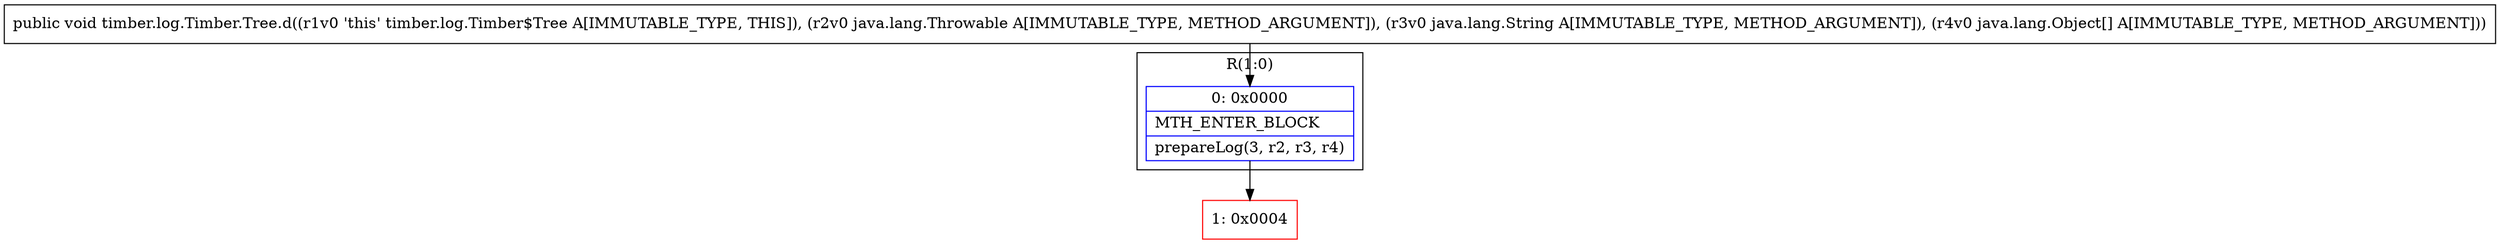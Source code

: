 digraph "CFG fortimber.log.Timber.Tree.d(Ljava\/lang\/Throwable;Ljava\/lang\/String;[Ljava\/lang\/Object;)V" {
subgraph cluster_Region_1076655268 {
label = "R(1:0)";
node [shape=record,color=blue];
Node_0 [shape=record,label="{0\:\ 0x0000|MTH_ENTER_BLOCK\l|prepareLog(3, r2, r3, r4)\l}"];
}
Node_1 [shape=record,color=red,label="{1\:\ 0x0004}"];
MethodNode[shape=record,label="{public void timber.log.Timber.Tree.d((r1v0 'this' timber.log.Timber$Tree A[IMMUTABLE_TYPE, THIS]), (r2v0 java.lang.Throwable A[IMMUTABLE_TYPE, METHOD_ARGUMENT]), (r3v0 java.lang.String A[IMMUTABLE_TYPE, METHOD_ARGUMENT]), (r4v0 java.lang.Object[] A[IMMUTABLE_TYPE, METHOD_ARGUMENT])) }"];
MethodNode -> Node_0;
Node_0 -> Node_1;
}

